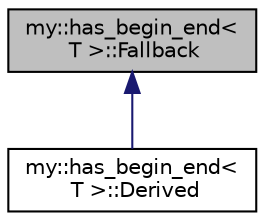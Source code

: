 digraph "my::has_begin_end&lt; T &gt;::Fallback"
{
  edge [fontname="Helvetica",fontsize="10",labelfontname="Helvetica",labelfontsize="10"];
  node [fontname="Helvetica",fontsize="10",shape=record];
  Node1 [label="my::has_begin_end\<\l T \>::Fallback",height=0.2,width=0.4,color="black", fillcolor="grey75", style="filled" fontcolor="black"];
  Node1 -> Node2 [dir="back",color="midnightblue",fontsize="10",style="solid",fontname="Helvetica"];
  Node2 [label="my::has_begin_end\<\l T \>::Derived",height=0.2,width=0.4,color="black", fillcolor="white", style="filled",URL="$structmy_1_1has__begin__end_1_1_derived.html"];
}
